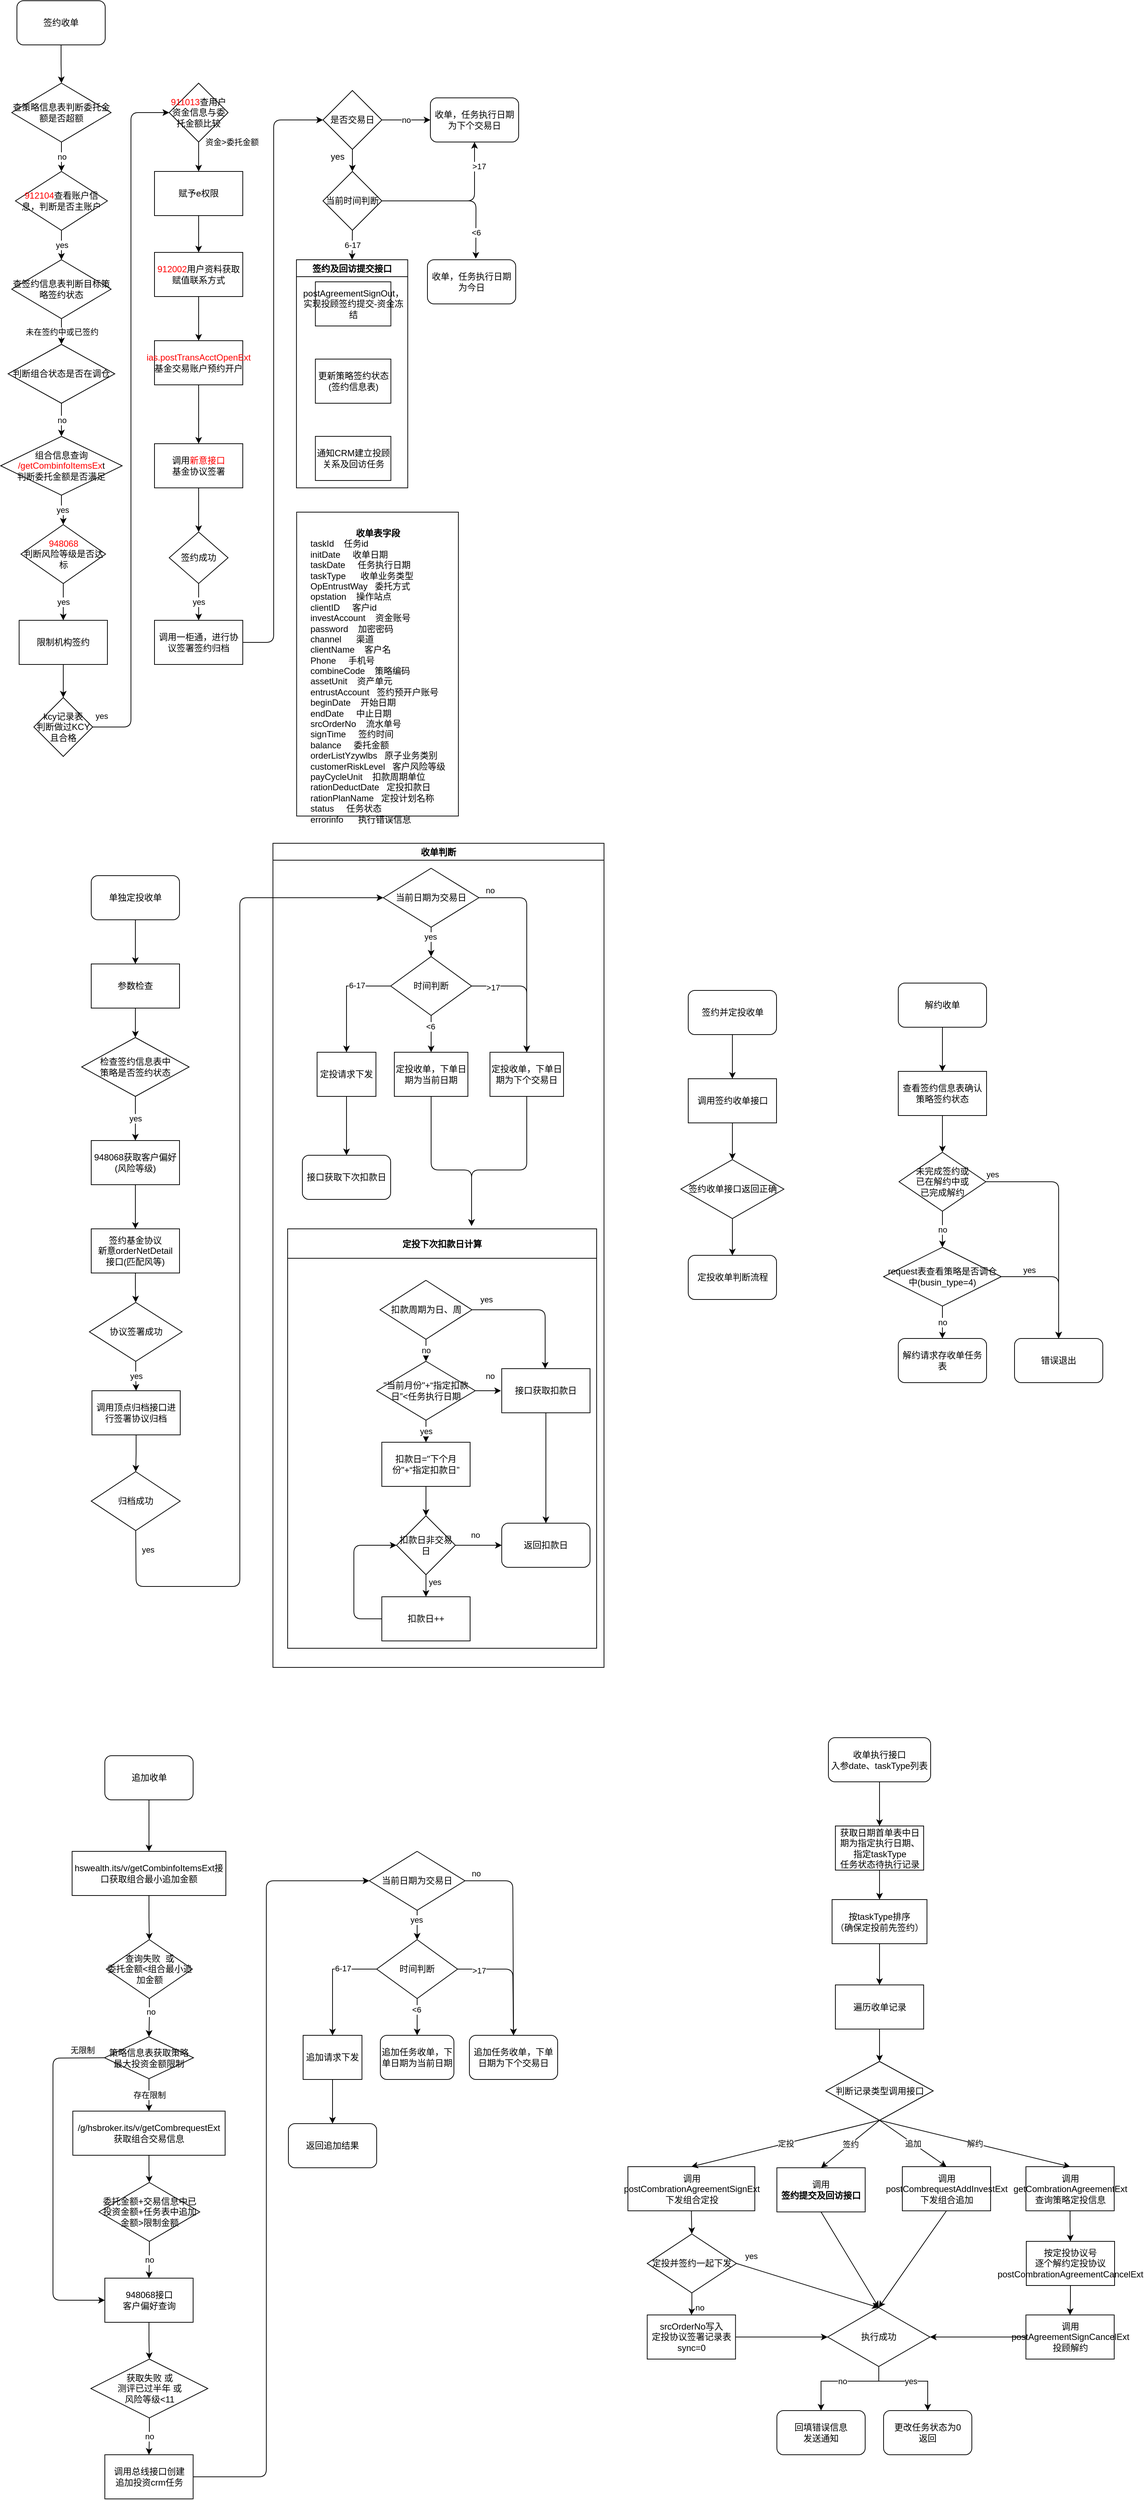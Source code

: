 <mxfile version="14.9.7" type="github">
  <diagram id="iZSxUYs6nvVQSuJic5YJ" name="Page-1">
    <mxGraphModel dx="1303" dy="780" grid="1" gridSize="10" guides="1" tooltips="1" connect="1" arrows="1" fold="1" page="1" pageScale="1" pageWidth="827" pageHeight="1169" math="0" shadow="0">
      <root>
        <mxCell id="0" />
        <mxCell id="1" parent="0" />
        <mxCell id="_ocs1yagGlU4pexa7gBl-3" value="" style="edgeStyle=orthogonalEdgeStyle;rounded=0;orthogonalLoop=1;jettySize=auto;html=1;" edge="1" parent="1" source="_ocs1yagGlU4pexa7gBl-4" target="_ocs1yagGlU4pexa7gBl-6">
          <mxGeometry relative="1" as="geometry" />
        </mxCell>
        <mxCell id="_ocs1yagGlU4pexa7gBl-4" value="签约收单" style="rounded=1;whiteSpace=wrap;html=1;" vertex="1" parent="1">
          <mxGeometry x="22" y="45" width="120" height="60" as="geometry" />
        </mxCell>
        <mxCell id="_ocs1yagGlU4pexa7gBl-5" value="no" style="edgeStyle=orthogonalEdgeStyle;rounded=0;orthogonalLoop=1;jettySize=auto;html=1;" edge="1" parent="1" source="_ocs1yagGlU4pexa7gBl-6" target="_ocs1yagGlU4pexa7gBl-8">
          <mxGeometry relative="1" as="geometry" />
        </mxCell>
        <mxCell id="_ocs1yagGlU4pexa7gBl-6" value="查策略信息表判断委托金额是否超额" style="rhombus;whiteSpace=wrap;html=1;" vertex="1" parent="1">
          <mxGeometry x="15" y="157" width="135" height="80" as="geometry" />
        </mxCell>
        <mxCell id="_ocs1yagGlU4pexa7gBl-7" value="yes" style="edgeStyle=orthogonalEdgeStyle;rounded=0;orthogonalLoop=1;jettySize=auto;html=1;" edge="1" parent="1" source="_ocs1yagGlU4pexa7gBl-8" target="_ocs1yagGlU4pexa7gBl-10">
          <mxGeometry relative="1" as="geometry" />
        </mxCell>
        <mxCell id="_ocs1yagGlU4pexa7gBl-8" value="&lt;font color=&quot;#ff0000&quot;&gt;912104&lt;/font&gt;查看账户信息，判断是否主账户" style="rhombus;whiteSpace=wrap;html=1;" vertex="1" parent="1">
          <mxGeometry x="20" y="277" width="125" height="80" as="geometry" />
        </mxCell>
        <mxCell id="_ocs1yagGlU4pexa7gBl-9" value="未在签约中或已签约" style="edgeStyle=orthogonalEdgeStyle;rounded=0;orthogonalLoop=1;jettySize=auto;html=1;" edge="1" parent="1" source="_ocs1yagGlU4pexa7gBl-10" target="_ocs1yagGlU4pexa7gBl-12">
          <mxGeometry relative="1" as="geometry" />
        </mxCell>
        <mxCell id="_ocs1yagGlU4pexa7gBl-10" value="查签约信息表判断目标策略签约状态" style="rhombus;whiteSpace=wrap;html=1;" vertex="1" parent="1">
          <mxGeometry x="15" y="397" width="135" height="80" as="geometry" />
        </mxCell>
        <mxCell id="_ocs1yagGlU4pexa7gBl-11" value="no" style="edgeStyle=orthogonalEdgeStyle;rounded=0;orthogonalLoop=1;jettySize=auto;html=1;" edge="1" parent="1" source="_ocs1yagGlU4pexa7gBl-12" target="_ocs1yagGlU4pexa7gBl-14">
          <mxGeometry relative="1" as="geometry" />
        </mxCell>
        <mxCell id="_ocs1yagGlU4pexa7gBl-12" value="判断组合状态是否在调仓" style="rhombus;whiteSpace=wrap;html=1;" vertex="1" parent="1">
          <mxGeometry x="10" y="512" width="145" height="80" as="geometry" />
        </mxCell>
        <mxCell id="_ocs1yagGlU4pexa7gBl-13" value="yes" style="edgeStyle=orthogonalEdgeStyle;rounded=0;orthogonalLoop=1;jettySize=auto;html=1;" edge="1" parent="1" source="_ocs1yagGlU4pexa7gBl-14" target="_ocs1yagGlU4pexa7gBl-16">
          <mxGeometry relative="1" as="geometry" />
        </mxCell>
        <mxCell id="_ocs1yagGlU4pexa7gBl-14" value="&lt;div&gt;组合信息查询&lt;/div&gt;&lt;div&gt;&lt;font color=&quot;#ff0000&quot;&gt;/getCombinfoItemsEx&lt;/font&gt;t&lt;/div&gt;&lt;div&gt;判断委托金额是否满足&lt;/div&gt;" style="rhombus;whiteSpace=wrap;html=1;" vertex="1" parent="1">
          <mxGeometry y="637" width="165" height="80" as="geometry" />
        </mxCell>
        <mxCell id="_ocs1yagGlU4pexa7gBl-15" value="yes" style="edgeStyle=orthogonalEdgeStyle;rounded=0;orthogonalLoop=1;jettySize=auto;html=1;" edge="1" parent="1" source="_ocs1yagGlU4pexa7gBl-16" target="_ocs1yagGlU4pexa7gBl-18">
          <mxGeometry relative="1" as="geometry" />
        </mxCell>
        <mxCell id="_ocs1yagGlU4pexa7gBl-16" value="&lt;font color=&quot;#ff0000&quot;&gt;948068&lt;/font&gt;&lt;br&gt;判断风险等级是否达标" style="rhombus;whiteSpace=wrap;html=1;" vertex="1" parent="1">
          <mxGeometry x="27.5" y="757" width="115" height="80" as="geometry" />
        </mxCell>
        <mxCell id="_ocs1yagGlU4pexa7gBl-17" value="" style="edgeStyle=orthogonalEdgeStyle;rounded=0;orthogonalLoop=1;jettySize=auto;html=1;" edge="1" parent="1" source="_ocs1yagGlU4pexa7gBl-18" target="_ocs1yagGlU4pexa7gBl-19">
          <mxGeometry relative="1" as="geometry" />
        </mxCell>
        <mxCell id="_ocs1yagGlU4pexa7gBl-18" value="限制机构签约" style="rounded=0;whiteSpace=wrap;html=1;" vertex="1" parent="1">
          <mxGeometry x="25" y="887" width="120" height="60" as="geometry" />
        </mxCell>
        <mxCell id="_ocs1yagGlU4pexa7gBl-19" value="kcy记录表&lt;br&gt;判断做过KCY且合格" style="rhombus;whiteSpace=wrap;html=1;" vertex="1" parent="1">
          <mxGeometry x="45" y="992" width="80" height="80" as="geometry" />
        </mxCell>
        <mxCell id="_ocs1yagGlU4pexa7gBl-20" value="资金&amp;gt;委托金额" style="edgeStyle=orthogonalEdgeStyle;rounded=0;orthogonalLoop=1;jettySize=auto;html=1;" edge="1" parent="1" source="_ocs1yagGlU4pexa7gBl-21" target="_ocs1yagGlU4pexa7gBl-23">
          <mxGeometry x="-1" y="45" relative="1" as="geometry">
            <mxPoint as="offset" />
          </mxGeometry>
        </mxCell>
        <mxCell id="_ocs1yagGlU4pexa7gBl-21" value="&lt;font color=&quot;#ff0000&quot;&gt;911013&lt;/font&gt;查用户资金信息与委托金额比较" style="rhombus;whiteSpace=wrap;html=1;" vertex="1" parent="1">
          <mxGeometry x="229" y="157" width="80" height="80" as="geometry" />
        </mxCell>
        <mxCell id="_ocs1yagGlU4pexa7gBl-22" value="" style="edgeStyle=orthogonalEdgeStyle;rounded=0;orthogonalLoop=1;jettySize=auto;html=1;" edge="1" parent="1" source="_ocs1yagGlU4pexa7gBl-23" target="_ocs1yagGlU4pexa7gBl-25">
          <mxGeometry relative="1" as="geometry" />
        </mxCell>
        <mxCell id="_ocs1yagGlU4pexa7gBl-23" value="赋予e权限" style="rounded=0;whiteSpace=wrap;html=1;" vertex="1" parent="1">
          <mxGeometry x="209" y="277" width="120" height="60" as="geometry" />
        </mxCell>
        <mxCell id="_ocs1yagGlU4pexa7gBl-24" value="" style="edgeStyle=orthogonalEdgeStyle;rounded=0;orthogonalLoop=1;jettySize=auto;html=1;" edge="1" parent="1" source="_ocs1yagGlU4pexa7gBl-25" target="_ocs1yagGlU4pexa7gBl-27">
          <mxGeometry relative="1" as="geometry" />
        </mxCell>
        <mxCell id="_ocs1yagGlU4pexa7gBl-25" value="&lt;font color=&quot;#ff0000&quot;&gt;912002&lt;/font&gt;用户资料获取&lt;br&gt;赋值联系方式" style="rounded=0;whiteSpace=wrap;html=1;" vertex="1" parent="1">
          <mxGeometry x="209" y="387" width="120" height="60" as="geometry" />
        </mxCell>
        <mxCell id="_ocs1yagGlU4pexa7gBl-26" value="" style="edgeStyle=orthogonalEdgeStyle;rounded=0;orthogonalLoop=1;jettySize=auto;html=1;" edge="1" parent="1" source="_ocs1yagGlU4pexa7gBl-27" target="_ocs1yagGlU4pexa7gBl-29">
          <mxGeometry relative="1" as="geometry" />
        </mxCell>
        <mxCell id="_ocs1yagGlU4pexa7gBl-27" value="&lt;div&gt;&lt;font color=&quot;#ff0000&quot;&gt;ias.postTransAcctOpenExt&lt;/font&gt;&lt;/div&gt;&lt;div&gt;基金交易账户预约开户&lt;/div&gt;" style="rounded=0;whiteSpace=wrap;html=1;" vertex="1" parent="1">
          <mxGeometry x="209" y="507" width="120" height="60" as="geometry" />
        </mxCell>
        <mxCell id="_ocs1yagGlU4pexa7gBl-28" value="" style="edgeStyle=orthogonalEdgeStyle;rounded=0;orthogonalLoop=1;jettySize=auto;html=1;" edge="1" parent="1" source="_ocs1yagGlU4pexa7gBl-29" target="_ocs1yagGlU4pexa7gBl-31">
          <mxGeometry relative="1" as="geometry" />
        </mxCell>
        <mxCell id="_ocs1yagGlU4pexa7gBl-29" value="调用&lt;font color=&quot;#ff0000&quot;&gt;新意接口&lt;/font&gt;&lt;br&gt;基金协议签署" style="rounded=0;whiteSpace=wrap;html=1;" vertex="1" parent="1">
          <mxGeometry x="209" y="647" width="120" height="60" as="geometry" />
        </mxCell>
        <mxCell id="_ocs1yagGlU4pexa7gBl-30" value="yes" style="edgeStyle=orthogonalEdgeStyle;rounded=0;orthogonalLoop=1;jettySize=auto;html=1;" edge="1" parent="1" source="_ocs1yagGlU4pexa7gBl-31" target="_ocs1yagGlU4pexa7gBl-32">
          <mxGeometry relative="1" as="geometry" />
        </mxCell>
        <mxCell id="_ocs1yagGlU4pexa7gBl-31" value="签约成功" style="rhombus;whiteSpace=wrap;html=1;" vertex="1" parent="1">
          <mxGeometry x="229" y="767" width="80" height="70" as="geometry" />
        </mxCell>
        <mxCell id="_ocs1yagGlU4pexa7gBl-32" value="调用一柜通，进行协议签署签约归档" style="rounded=0;whiteSpace=wrap;html=1;" vertex="1" parent="1">
          <mxGeometry x="209" y="887" width="120" height="60" as="geometry" />
        </mxCell>
        <mxCell id="_ocs1yagGlU4pexa7gBl-36" value="" style="edgeStyle=orthogonalEdgeStyle;rounded=0;orthogonalLoop=1;jettySize=auto;html=1;" edge="1" parent="1" source="_ocs1yagGlU4pexa7gBl-37" target="_ocs1yagGlU4pexa7gBl-43">
          <mxGeometry relative="1" as="geometry" />
        </mxCell>
        <mxCell id="_ocs1yagGlU4pexa7gBl-37" value="是否交易日" style="rhombus;whiteSpace=wrap;html=1;" vertex="1" parent="1">
          <mxGeometry x="438" y="167" width="80" height="80" as="geometry" />
        </mxCell>
        <mxCell id="_ocs1yagGlU4pexa7gBl-38" value="" style="group" vertex="1" connectable="0" parent="1">
          <mxGeometry x="395.5" y="397" width="171" height="310" as="geometry" />
        </mxCell>
        <mxCell id="_ocs1yagGlU4pexa7gBl-39" value="postAgreementSignOut，实现投顾签约提交-资金冻结" style="rounded=0;whiteSpace=wrap;html=1;" vertex="1" parent="_ocs1yagGlU4pexa7gBl-38">
          <mxGeometry x="32.2" y="30" width="102.6" height="60" as="geometry" />
        </mxCell>
        <mxCell id="_ocs1yagGlU4pexa7gBl-40" value="更新策略签约状态&lt;br&gt;(签约信息表)" style="rounded=0;whiteSpace=wrap;html=1;" vertex="1" parent="_ocs1yagGlU4pexa7gBl-38">
          <mxGeometry x="32.2" y="135" width="102.6" height="60" as="geometry" />
        </mxCell>
        <mxCell id="_ocs1yagGlU4pexa7gBl-41" value="通知CRM建立投顾关系及回访任务" style="rounded=0;whiteSpace=wrap;html=1;" vertex="1" parent="_ocs1yagGlU4pexa7gBl-38">
          <mxGeometry x="32.2" y="240" width="102.6" height="60" as="geometry" />
        </mxCell>
        <mxCell id="_ocs1yagGlU4pexa7gBl-42" value="签约及回访提交接口" style="swimlane;startSize=23;" vertex="1" parent="_ocs1yagGlU4pexa7gBl-38">
          <mxGeometry x="6.456" width="151.269" height="310" as="geometry" />
        </mxCell>
        <mxCell id="_ocs1yagGlU4pexa7gBl-43" value="当前时间判断" style="rhombus;whiteSpace=wrap;html=1;" vertex="1" parent="1">
          <mxGeometry x="438" y="277" width="80" height="80" as="geometry" />
        </mxCell>
        <mxCell id="_ocs1yagGlU4pexa7gBl-55" value="yes" style="text;html=1;strokeColor=none;fillColor=none;align=center;verticalAlign=middle;whiteSpace=wrap;rounded=0;" vertex="1" parent="1">
          <mxGeometry x="438" y="247" width="40" height="20" as="geometry" />
        </mxCell>
        <mxCell id="_ocs1yagGlU4pexa7gBl-58" value="" style="endArrow=classic;html=1;exitX=1;exitY=0.5;exitDx=0;exitDy=0;entryX=0;entryY=0.5;entryDx=0;entryDy=0;" edge="1" parent="1" target="_ocs1yagGlU4pexa7gBl-37">
          <mxGeometry width="50" height="50" relative="1" as="geometry">
            <mxPoint x="329" y="917" as="sourcePoint" />
            <mxPoint x="448.0" y="207" as="targetPoint" />
            <Array as="points">
              <mxPoint x="371" y="917" />
              <mxPoint x="371" y="207" />
            </Array>
          </mxGeometry>
        </mxCell>
        <mxCell id="_ocs1yagGlU4pexa7gBl-59" value="" style="endArrow=classic;html=1;exitX=1;exitY=0.5;exitDx=0;exitDy=0;entryX=0;entryY=0.5;entryDx=0;entryDy=0;" edge="1" parent="1" source="_ocs1yagGlU4pexa7gBl-19" target="_ocs1yagGlU4pexa7gBl-21">
          <mxGeometry width="50" height="50" relative="1" as="geometry">
            <mxPoint x="180" y="1037" as="sourcePoint" />
            <mxPoint x="230" y="987" as="targetPoint" />
            <Array as="points">
              <mxPoint x="177" y="1032" />
              <mxPoint x="177" y="197" />
            </Array>
          </mxGeometry>
        </mxCell>
        <mxCell id="_ocs1yagGlU4pexa7gBl-60" value="yes" style="edgeLabel;html=1;align=center;verticalAlign=middle;resizable=0;points=[];" vertex="1" connectable="0" parent="_ocs1yagGlU4pexa7gBl-59">
          <mxGeometry x="-0.904" relative="1" as="geometry">
            <mxPoint x="-33" y="-15" as="offset" />
          </mxGeometry>
        </mxCell>
        <mxCell id="_ocs1yagGlU4pexa7gBl-61" value="" style="edgeStyle=orthogonalEdgeStyle;rounded=0;orthogonalLoop=1;jettySize=auto;html=1;" edge="1" parent="1" source="_ocs1yagGlU4pexa7gBl-62" target="_ocs1yagGlU4pexa7gBl-64">
          <mxGeometry relative="1" as="geometry" />
        </mxCell>
        <mxCell id="_ocs1yagGlU4pexa7gBl-62" value="单独定投收单" style="rounded=1;whiteSpace=wrap;html=1;" vertex="1" parent="1">
          <mxGeometry x="123" y="1234" width="120" height="60" as="geometry" />
        </mxCell>
        <mxCell id="_ocs1yagGlU4pexa7gBl-63" value="" style="edgeStyle=orthogonalEdgeStyle;rounded=0;orthogonalLoop=1;jettySize=auto;html=1;" edge="1" parent="1" source="_ocs1yagGlU4pexa7gBl-64" target="_ocs1yagGlU4pexa7gBl-83">
          <mxGeometry relative="1" as="geometry" />
        </mxCell>
        <mxCell id="_ocs1yagGlU4pexa7gBl-64" value="参数检查" style="rounded=0;whiteSpace=wrap;html=1;" vertex="1" parent="1">
          <mxGeometry x="123" y="1354" width="120" height="60" as="geometry" />
        </mxCell>
        <mxCell id="_ocs1yagGlU4pexa7gBl-65" value="" style="edgeStyle=orthogonalEdgeStyle;rounded=0;orthogonalLoop=1;jettySize=auto;html=1;" edge="1" parent="1" source="_ocs1yagGlU4pexa7gBl-66" target="_ocs1yagGlU4pexa7gBl-68">
          <mxGeometry relative="1" as="geometry" />
        </mxCell>
        <mxCell id="_ocs1yagGlU4pexa7gBl-66" value="948068获取客户偏好&lt;br&gt;(风险等级)" style="rounded=0;whiteSpace=wrap;html=1;" vertex="1" parent="1">
          <mxGeometry x="123" y="1594" width="120" height="60" as="geometry" />
        </mxCell>
        <mxCell id="_ocs1yagGlU4pexa7gBl-67" value="" style="edgeStyle=orthogonalEdgeStyle;rounded=0;orthogonalLoop=1;jettySize=auto;html=1;" edge="1" parent="1" source="_ocs1yagGlU4pexa7gBl-68" target="_ocs1yagGlU4pexa7gBl-70">
          <mxGeometry relative="1" as="geometry" />
        </mxCell>
        <mxCell id="_ocs1yagGlU4pexa7gBl-68" value="签约基金协议&lt;br&gt;新意orderNetDetail&lt;br&gt;接口(匹配风等)" style="rounded=0;whiteSpace=wrap;html=1;" vertex="1" parent="1">
          <mxGeometry x="123" y="1714" width="120" height="60" as="geometry" />
        </mxCell>
        <mxCell id="_ocs1yagGlU4pexa7gBl-69" value="yes" style="edgeStyle=orthogonalEdgeStyle;rounded=0;orthogonalLoop=1;jettySize=auto;html=1;" edge="1" parent="1" source="_ocs1yagGlU4pexa7gBl-70" target="_ocs1yagGlU4pexa7gBl-72">
          <mxGeometry relative="1" as="geometry" />
        </mxCell>
        <mxCell id="_ocs1yagGlU4pexa7gBl-70" value="协议签署成功" style="rhombus;whiteSpace=wrap;html=1;" vertex="1" parent="1">
          <mxGeometry x="120.5" y="1814" width="126" height="80" as="geometry" />
        </mxCell>
        <mxCell id="_ocs1yagGlU4pexa7gBl-71" value="" style="edgeStyle=orthogonalEdgeStyle;rounded=0;orthogonalLoop=1;jettySize=auto;html=1;" edge="1" parent="1" source="_ocs1yagGlU4pexa7gBl-72" target="_ocs1yagGlU4pexa7gBl-73">
          <mxGeometry relative="1" as="geometry" />
        </mxCell>
        <mxCell id="_ocs1yagGlU4pexa7gBl-72" value="调用顶点归档接口进行签署协议归档" style="rounded=0;whiteSpace=wrap;html=1;" vertex="1" parent="1">
          <mxGeometry x="124" y="1934" width="120" height="60" as="geometry" />
        </mxCell>
        <mxCell id="_ocs1yagGlU4pexa7gBl-73" value="归档成功" style="rhombus;whiteSpace=wrap;html=1;" vertex="1" parent="1">
          <mxGeometry x="123" y="2044" width="121" height="80" as="geometry" />
        </mxCell>
        <mxCell id="_ocs1yagGlU4pexa7gBl-74" value="" style="edgeStyle=orthogonalEdgeStyle;rounded=0;orthogonalLoop=1;jettySize=auto;html=1;" edge="1" parent="1" source="_ocs1yagGlU4pexa7gBl-76" target="_ocs1yagGlU4pexa7gBl-81">
          <mxGeometry relative="1" as="geometry" />
        </mxCell>
        <mxCell id="_ocs1yagGlU4pexa7gBl-75" value="yes" style="edgeLabel;html=1;align=center;verticalAlign=middle;resizable=0;points=[];" vertex="1" connectable="0" parent="_ocs1yagGlU4pexa7gBl-74">
          <mxGeometry x="-0.372" y="-1" relative="1" as="geometry">
            <mxPoint as="offset" />
          </mxGeometry>
        </mxCell>
        <mxCell id="_ocs1yagGlU4pexa7gBl-76" value="当前日期为交易日" style="rhombus;whiteSpace=wrap;html=1;" vertex="1" parent="1">
          <mxGeometry x="520" y="1224" width="130" height="80" as="geometry" />
        </mxCell>
        <mxCell id="_ocs1yagGlU4pexa7gBl-77" value="" style="edgeStyle=orthogonalEdgeStyle;rounded=0;orthogonalLoop=1;jettySize=auto;html=1;" edge="1" parent="1" source="_ocs1yagGlU4pexa7gBl-81" target="_ocs1yagGlU4pexa7gBl-86">
          <mxGeometry relative="1" as="geometry" />
        </mxCell>
        <mxCell id="_ocs1yagGlU4pexa7gBl-78" value="6-17" style="edgeLabel;html=1;align=center;verticalAlign=middle;resizable=0;points=[];" vertex="1" connectable="0" parent="_ocs1yagGlU4pexa7gBl-77">
          <mxGeometry x="-0.378" y="-1" relative="1" as="geometry">
            <mxPoint as="offset" />
          </mxGeometry>
        </mxCell>
        <mxCell id="_ocs1yagGlU4pexa7gBl-79" value="" style="edgeStyle=orthogonalEdgeStyle;rounded=0;orthogonalLoop=1;jettySize=auto;html=1;" edge="1" parent="1" source="_ocs1yagGlU4pexa7gBl-81" target="_ocs1yagGlU4pexa7gBl-84">
          <mxGeometry relative="1" as="geometry" />
        </mxCell>
        <mxCell id="_ocs1yagGlU4pexa7gBl-80" value="&amp;lt;6" style="edgeLabel;html=1;align=center;verticalAlign=middle;resizable=0;points=[];" vertex="1" connectable="0" parent="_ocs1yagGlU4pexa7gBl-79">
          <mxGeometry x="-0.414" y="-1" relative="1" as="geometry">
            <mxPoint as="offset" />
          </mxGeometry>
        </mxCell>
        <mxCell id="_ocs1yagGlU4pexa7gBl-81" value="时间判断" style="rhombus;whiteSpace=wrap;html=1;align=center;verticalAlign=middle;" vertex="1" parent="1">
          <mxGeometry x="530" y="1344" width="110" height="80" as="geometry" />
        </mxCell>
        <mxCell id="_ocs1yagGlU4pexa7gBl-82" value="yes" style="edgeStyle=orthogonalEdgeStyle;rounded=0;orthogonalLoop=1;jettySize=auto;html=1;" edge="1" parent="1" source="_ocs1yagGlU4pexa7gBl-83" target="_ocs1yagGlU4pexa7gBl-66">
          <mxGeometry relative="1" as="geometry" />
        </mxCell>
        <mxCell id="_ocs1yagGlU4pexa7gBl-83" value="&lt;span&gt;检查签约信息表中&lt;br&gt;策略是否签约状态&lt;br&gt;&lt;/span&gt;" style="rhombus;whiteSpace=wrap;html=1;align=center;verticalAlign=middle;" vertex="1" parent="1">
          <mxGeometry x="110" y="1454" width="146" height="80" as="geometry" />
        </mxCell>
        <mxCell id="_ocs1yagGlU4pexa7gBl-84" value="定投收单，下单日期为当前日期" style="rounded=0;whiteSpace=wrap;html=1;align=center;verticalAlign=middle;" vertex="1" parent="1">
          <mxGeometry x="535" y="1474" width="100" height="60" as="geometry" />
        </mxCell>
        <mxCell id="_ocs1yagGlU4pexa7gBl-85" value="" style="edgeStyle=orthogonalEdgeStyle;rounded=0;orthogonalLoop=1;jettySize=auto;html=1;" edge="1" parent="1" source="_ocs1yagGlU4pexa7gBl-86" target="_ocs1yagGlU4pexa7gBl-108">
          <mxGeometry relative="1" as="geometry" />
        </mxCell>
        <mxCell id="_ocs1yagGlU4pexa7gBl-86" value="定投请求下发" style="rounded=0;whiteSpace=wrap;html=1;align=center;verticalAlign=middle;" vertex="1" parent="1">
          <mxGeometry x="430" y="1474" width="80" height="60" as="geometry" />
        </mxCell>
        <mxCell id="_ocs1yagGlU4pexa7gBl-87" value="定投下次扣款日计算" style="swimlane;align=center;verticalAlign=middle;startSize=40;" vertex="1" parent="1">
          <mxGeometry x="390" y="1714" width="420" height="570" as="geometry" />
        </mxCell>
        <mxCell id="_ocs1yagGlU4pexa7gBl-88" value="no" style="edgeStyle=orthogonalEdgeStyle;rounded=0;orthogonalLoop=1;jettySize=auto;html=1;entryX=0.5;entryY=0;entryDx=0;entryDy=0;" edge="1" parent="_ocs1yagGlU4pexa7gBl-87" source="_ocs1yagGlU4pexa7gBl-89" target="_ocs1yagGlU4pexa7gBl-92">
          <mxGeometry relative="1" as="geometry">
            <mxPoint x="188" y="188" as="targetPoint" />
          </mxGeometry>
        </mxCell>
        <mxCell id="_ocs1yagGlU4pexa7gBl-89" value="&lt;span&gt;扣款周期为日、周&lt;/span&gt;" style="rhombus;whiteSpace=wrap;html=1;align=center;verticalAlign=middle;" vertex="1" parent="_ocs1yagGlU4pexa7gBl-87">
          <mxGeometry x="125.5" y="70" width="125" height="80" as="geometry" />
        </mxCell>
        <mxCell id="_ocs1yagGlU4pexa7gBl-90" value="yes" style="edgeStyle=orthogonalEdgeStyle;rounded=0;orthogonalLoop=1;jettySize=auto;html=1;entryX=0.5;entryY=0;entryDx=0;entryDy=0;" edge="1" parent="_ocs1yagGlU4pexa7gBl-87" source="_ocs1yagGlU4pexa7gBl-92" target="_ocs1yagGlU4pexa7gBl-94">
          <mxGeometry relative="1" as="geometry" />
        </mxCell>
        <mxCell id="_ocs1yagGlU4pexa7gBl-91" value="no" style="edgeStyle=orthogonalEdgeStyle;rounded=0;orthogonalLoop=1;jettySize=auto;html=1;" edge="1" parent="_ocs1yagGlU4pexa7gBl-87" source="_ocs1yagGlU4pexa7gBl-92">
          <mxGeometry x="0.112" y="20" relative="1" as="geometry">
            <mxPoint x="290" y="220" as="targetPoint" />
            <mxPoint as="offset" />
          </mxGeometry>
        </mxCell>
        <mxCell id="_ocs1yagGlU4pexa7gBl-92" value="&lt;span&gt;&quot;当前月份&quot;+“指定扣款日”&amp;lt;任务执行日期&lt;/span&gt;" style="rhombus;whiteSpace=wrap;html=1;align=center;verticalAlign=middle;" vertex="1" parent="_ocs1yagGlU4pexa7gBl-87">
          <mxGeometry x="121" y="180" width="134" height="80" as="geometry" />
        </mxCell>
        <mxCell id="_ocs1yagGlU4pexa7gBl-93" value="" style="edgeStyle=orthogonalEdgeStyle;rounded=0;orthogonalLoop=1;jettySize=auto;html=1;" edge="1" parent="_ocs1yagGlU4pexa7gBl-87" source="_ocs1yagGlU4pexa7gBl-94" target="_ocs1yagGlU4pexa7gBl-96">
          <mxGeometry relative="1" as="geometry" />
        </mxCell>
        <mxCell id="_ocs1yagGlU4pexa7gBl-94" value="扣款日=&quot;下个月份&quot;+“指定扣款日”" style="rounded=0;whiteSpace=wrap;html=1;align=center;verticalAlign=middle;" vertex="1" parent="_ocs1yagGlU4pexa7gBl-87">
          <mxGeometry x="128" y="290" width="120" height="60" as="geometry" />
        </mxCell>
        <mxCell id="_ocs1yagGlU4pexa7gBl-95" value="yes" style="edgeStyle=orthogonalEdgeStyle;rounded=0;orthogonalLoop=1;jettySize=auto;html=1;" edge="1" parent="_ocs1yagGlU4pexa7gBl-87" source="_ocs1yagGlU4pexa7gBl-96" target="_ocs1yagGlU4pexa7gBl-97">
          <mxGeometry x="0.202" y="12" relative="1" as="geometry">
            <mxPoint as="offset" />
          </mxGeometry>
        </mxCell>
        <mxCell id="_ocs1yagGlU4pexa7gBl-96" value="&lt;span&gt;扣款日非交易日&lt;/span&gt;" style="rhombus;whiteSpace=wrap;html=1;align=center;verticalAlign=middle;" vertex="1" parent="_ocs1yagGlU4pexa7gBl-87">
          <mxGeometry x="148" y="390" width="80" height="80" as="geometry" />
        </mxCell>
        <mxCell id="_ocs1yagGlU4pexa7gBl-97" value="扣款日++" style="rounded=0;whiteSpace=wrap;html=1;align=center;verticalAlign=middle;" vertex="1" parent="_ocs1yagGlU4pexa7gBl-87">
          <mxGeometry x="128" y="500" width="120" height="60" as="geometry" />
        </mxCell>
        <mxCell id="_ocs1yagGlU4pexa7gBl-98" value="" style="endArrow=classic;html=1;exitX=0;exitY=0.5;exitDx=0;exitDy=0;entryX=0;entryY=0.5;entryDx=0;entryDy=0;" edge="1" parent="_ocs1yagGlU4pexa7gBl-87" source="_ocs1yagGlU4pexa7gBl-97" target="_ocs1yagGlU4pexa7gBl-96">
          <mxGeometry width="50" height="50" relative="1" as="geometry">
            <mxPoint x="50" y="576" as="sourcePoint" />
            <mxPoint x="100" y="526" as="targetPoint" />
            <Array as="points">
              <mxPoint x="90" y="530" />
              <mxPoint x="90" y="430" />
            </Array>
          </mxGeometry>
        </mxCell>
        <mxCell id="_ocs1yagGlU4pexa7gBl-99" value="yes" style="endArrow=classic;html=1;exitX=1;exitY=0.5;exitDx=0;exitDy=0;entryX=0.5;entryY=0;entryDx=0;entryDy=0;" edge="1" parent="_ocs1yagGlU4pexa7gBl-87" source="_ocs1yagGlU4pexa7gBl-89">
          <mxGeometry x="-0.783" y="14" width="50" height="50" relative="1" as="geometry">
            <mxPoint x="340" y="140" as="sourcePoint" />
            <mxPoint x="350" y="190" as="targetPoint" />
            <Array as="points">
              <mxPoint x="350" y="110" />
            </Array>
            <mxPoint as="offset" />
          </mxGeometry>
        </mxCell>
        <mxCell id="_ocs1yagGlU4pexa7gBl-100" value="返回扣款日" style="rounded=1;whiteSpace=wrap;html=1;align=center;verticalAlign=middle;" vertex="1" parent="_ocs1yagGlU4pexa7gBl-87">
          <mxGeometry x="291" y="400" width="120" height="60" as="geometry" />
        </mxCell>
        <mxCell id="_ocs1yagGlU4pexa7gBl-101" value="&lt;span&gt;接口获取扣款日&lt;/span&gt;" style="rounded=0;whiteSpace=wrap;html=1;align=center;verticalAlign=middle;" vertex="1" parent="_ocs1yagGlU4pexa7gBl-87">
          <mxGeometry x="291" y="190" width="120" height="60" as="geometry" />
        </mxCell>
        <mxCell id="_ocs1yagGlU4pexa7gBl-102" value="" style="endArrow=classic;html=1;exitX=0.5;exitY=1;exitDx=0;exitDy=0;entryX=0.5;entryY=0;entryDx=0;entryDy=0;" edge="1" parent="_ocs1yagGlU4pexa7gBl-87" source="_ocs1yagGlU4pexa7gBl-101" target="_ocs1yagGlU4pexa7gBl-100">
          <mxGeometry width="50" height="50" relative="1" as="geometry">
            <mxPoint x="375" y="376" as="sourcePoint" />
            <mxPoint x="425" y="326" as="targetPoint" />
          </mxGeometry>
        </mxCell>
        <mxCell id="_ocs1yagGlU4pexa7gBl-103" value="no" style="endArrow=classic;html=1;exitX=1;exitY=0.5;exitDx=0;exitDy=0;entryX=0;entryY=0.5;entryDx=0;entryDy=0;" edge="1" parent="_ocs1yagGlU4pexa7gBl-87" source="_ocs1yagGlU4pexa7gBl-96" target="_ocs1yagGlU4pexa7gBl-100">
          <mxGeometry x="-0.143" y="14" width="50" height="50" relative="1" as="geometry">
            <mxPoint x="305" y="536" as="sourcePoint" />
            <mxPoint x="355" y="486" as="targetPoint" />
            <mxPoint as="offset" />
          </mxGeometry>
        </mxCell>
        <mxCell id="_ocs1yagGlU4pexa7gBl-104" value="定投收单，下单日期为下个交易日" style="rounded=0;whiteSpace=wrap;html=1;align=center;verticalAlign=middle;" vertex="1" parent="1">
          <mxGeometry x="665" y="1474" width="100" height="60" as="geometry" />
        </mxCell>
        <mxCell id="_ocs1yagGlU4pexa7gBl-105" value="no" style="endArrow=classic;html=1;exitX=1;exitY=0.5;exitDx=0;exitDy=0;entryX=0.5;entryY=0;entryDx=0;entryDy=0;" edge="1" parent="1" source="_ocs1yagGlU4pexa7gBl-76" target="_ocs1yagGlU4pexa7gBl-104">
          <mxGeometry x="-0.891" y="10" width="50" height="50" relative="1" as="geometry">
            <mxPoint x="705" y="1334" as="sourcePoint" />
            <mxPoint x="755" y="1284" as="targetPoint" />
            <Array as="points">
              <mxPoint x="715" y="1264" />
            </Array>
            <mxPoint as="offset" />
          </mxGeometry>
        </mxCell>
        <mxCell id="_ocs1yagGlU4pexa7gBl-106" value="" style="endArrow=classic;html=1;exitX=1;exitY=0.5;exitDx=0;exitDy=0;entryX=0.5;entryY=0;entryDx=0;entryDy=0;" edge="1" parent="1" source="_ocs1yagGlU4pexa7gBl-81" target="_ocs1yagGlU4pexa7gBl-104">
          <mxGeometry width="50" height="50" relative="1" as="geometry">
            <mxPoint x="705" y="1424" as="sourcePoint" />
            <mxPoint x="755" y="1374" as="targetPoint" />
            <Array as="points">
              <mxPoint x="715" y="1384" />
            </Array>
          </mxGeometry>
        </mxCell>
        <mxCell id="_ocs1yagGlU4pexa7gBl-107" value="&amp;gt;17" style="edgeLabel;html=1;align=center;verticalAlign=middle;resizable=0;points=[];" vertex="1" connectable="0" parent="_ocs1yagGlU4pexa7gBl-106">
          <mxGeometry x="-0.654" y="-2" relative="1" as="geometry">
            <mxPoint as="offset" />
          </mxGeometry>
        </mxCell>
        <mxCell id="_ocs1yagGlU4pexa7gBl-108" value="接口获取下次扣款日" style="rounded=1;whiteSpace=wrap;html=1;align=center;verticalAlign=middle;" vertex="1" parent="1">
          <mxGeometry x="410" y="1614" width="120" height="60" as="geometry" />
        </mxCell>
        <mxCell id="_ocs1yagGlU4pexa7gBl-109" value="" style="endArrow=classic;html=1;exitX=0.5;exitY=1;exitDx=0;exitDy=0;" edge="1" parent="1" source="_ocs1yagGlU4pexa7gBl-84">
          <mxGeometry width="50" height="50" relative="1" as="geometry">
            <mxPoint x="645" y="1674" as="sourcePoint" />
            <mxPoint x="640" y="1710" as="targetPoint" />
            <Array as="points">
              <mxPoint x="585" y="1634" />
              <mxPoint x="640" y="1634" />
            </Array>
          </mxGeometry>
        </mxCell>
        <mxCell id="_ocs1yagGlU4pexa7gBl-110" value="" style="endArrow=classic;html=1;exitX=0.5;exitY=1;exitDx=0;exitDy=0;" edge="1" parent="1" source="_ocs1yagGlU4pexa7gBl-104">
          <mxGeometry width="50" height="50" relative="1" as="geometry">
            <mxPoint x="725" y="1634" as="sourcePoint" />
            <mxPoint x="640" y="1710" as="targetPoint" />
            <Array as="points">
              <mxPoint x="715" y="1634" />
              <mxPoint x="640" y="1634" />
            </Array>
          </mxGeometry>
        </mxCell>
        <mxCell id="_ocs1yagGlU4pexa7gBl-111" value="yes" style="endArrow=classic;html=1;exitX=0.5;exitY=1;exitDx=0;exitDy=0;entryX=0;entryY=0.5;entryDx=0;entryDy=0;" edge="1" parent="1" source="_ocs1yagGlU4pexa7gBl-73" target="_ocs1yagGlU4pexa7gBl-76">
          <mxGeometry x="-0.961" y="16" width="50" height="50" relative="1" as="geometry">
            <mxPoint x="244" y="2200" as="sourcePoint" />
            <mxPoint x="305" y="2024" as="targetPoint" />
            <Array as="points">
              <mxPoint x="184" y="2200" />
              <mxPoint x="325" y="2200" />
              <mxPoint x="325" y="1264" />
            </Array>
            <mxPoint as="offset" />
          </mxGeometry>
        </mxCell>
        <mxCell id="_ocs1yagGlU4pexa7gBl-112" value="" style="edgeStyle=orthogonalEdgeStyle;rounded=0;orthogonalLoop=1;jettySize=auto;html=1;" edge="1" parent="1" source="_ocs1yagGlU4pexa7gBl-113" target="_ocs1yagGlU4pexa7gBl-115">
          <mxGeometry relative="1" as="geometry" />
        </mxCell>
        <mxCell id="_ocs1yagGlU4pexa7gBl-113" value="签约并定投收单" style="rounded=1;whiteSpace=wrap;html=1;align=center;verticalAlign=middle;" vertex="1" parent="1">
          <mxGeometry x="934.5" y="1390" width="120" height="60" as="geometry" />
        </mxCell>
        <mxCell id="_ocs1yagGlU4pexa7gBl-114" value="" style="edgeStyle=orthogonalEdgeStyle;rounded=0;orthogonalLoop=1;jettySize=auto;html=1;" edge="1" parent="1" source="_ocs1yagGlU4pexa7gBl-115" target="_ocs1yagGlU4pexa7gBl-117">
          <mxGeometry relative="1" as="geometry" />
        </mxCell>
        <mxCell id="_ocs1yagGlU4pexa7gBl-115" value="&lt;span&gt;调用签约收单接口&lt;/span&gt;" style="rounded=0;whiteSpace=wrap;html=1;align=center;verticalAlign=middle;" vertex="1" parent="1">
          <mxGeometry x="934.5" y="1510" width="120" height="60" as="geometry" />
        </mxCell>
        <mxCell id="_ocs1yagGlU4pexa7gBl-116" value="" style="edgeStyle=orthogonalEdgeStyle;rounded=0;orthogonalLoop=1;jettySize=auto;html=1;" edge="1" parent="1" source="_ocs1yagGlU4pexa7gBl-117" target="_ocs1yagGlU4pexa7gBl-202">
          <mxGeometry relative="1" as="geometry" />
        </mxCell>
        <mxCell id="_ocs1yagGlU4pexa7gBl-117" value="签约收单接口返回正确" style="rhombus;whiteSpace=wrap;html=1;align=center;verticalAlign=middle;" vertex="1" parent="1">
          <mxGeometry x="924.5" y="1620" width="140" height="80" as="geometry" />
        </mxCell>
        <mxCell id="_ocs1yagGlU4pexa7gBl-118" value="" style="edgeStyle=orthogonalEdgeStyle;rounded=0;orthogonalLoop=1;jettySize=auto;html=1;exitX=0.5;exitY=1;exitDx=0;exitDy=0;" edge="1" parent="1" target="_ocs1yagGlU4pexa7gBl-121" source="_ocs1yagGlU4pexa7gBl-119">
          <mxGeometry relative="1" as="geometry">
            <mxPoint x="1195" y="2470" as="sourcePoint" />
          </mxGeometry>
        </mxCell>
        <mxCell id="_ocs1yagGlU4pexa7gBl-119" value="收单执行接口&lt;br&gt;入参date、taskType列表" style="rounded=1;whiteSpace=wrap;html=1;align=center;verticalAlign=middle;" vertex="1" parent="1">
          <mxGeometry x="1125" y="2405.5" width="139" height="60" as="geometry" />
        </mxCell>
        <mxCell id="_ocs1yagGlU4pexa7gBl-120" value="" style="edgeStyle=orthogonalEdgeStyle;rounded=0;orthogonalLoop=1;jettySize=auto;html=1;" edge="1" parent="1" source="_ocs1yagGlU4pexa7gBl-121" target="_ocs1yagGlU4pexa7gBl-125">
          <mxGeometry relative="1" as="geometry" />
        </mxCell>
        <mxCell id="_ocs1yagGlU4pexa7gBl-121" value="获取日期首单表中日期为指定执行日期、指定taskType&lt;br&gt;任务状态待执行记录" style="rounded=0;whiteSpace=wrap;html=1;align=center;verticalAlign=middle;" vertex="1" parent="1">
          <mxGeometry x="1134.5" y="2525.5" width="120" height="60" as="geometry" />
        </mxCell>
        <mxCell id="_ocs1yagGlU4pexa7gBl-122" value="" style="edgeStyle=orthogonalEdgeStyle;rounded=0;orthogonalLoop=1;jettySize=auto;html=1;entryX=0.5;entryY=0;entryDx=0;entryDy=0;" edge="1" parent="1" source="_ocs1yagGlU4pexa7gBl-123" target="_ocs1yagGlU4pexa7gBl-182">
          <mxGeometry relative="1" as="geometry">
            <mxPoint x="1193.5" y="2851.5" as="targetPoint" />
          </mxGeometry>
        </mxCell>
        <mxCell id="_ocs1yagGlU4pexa7gBl-123" value="遍历收单记录" style="rounded=0;whiteSpace=wrap;html=1;align=center;verticalAlign=middle;" vertex="1" parent="1">
          <mxGeometry x="1134.5" y="2741.5" width="120" height="60" as="geometry" />
        </mxCell>
        <mxCell id="_ocs1yagGlU4pexa7gBl-124" value="" style="edgeStyle=orthogonalEdgeStyle;rounded=0;orthogonalLoop=1;jettySize=auto;html=1;" edge="1" parent="1" source="_ocs1yagGlU4pexa7gBl-125" target="_ocs1yagGlU4pexa7gBl-123">
          <mxGeometry relative="1" as="geometry" />
        </mxCell>
        <mxCell id="_ocs1yagGlU4pexa7gBl-125" value="按taskType排序&lt;br&gt;（确保定投前先签约）" style="rounded=0;whiteSpace=wrap;html=1;align=center;verticalAlign=middle;" vertex="1" parent="1">
          <mxGeometry x="1130" y="2625.5" width="129" height="60" as="geometry" />
        </mxCell>
        <mxCell id="_ocs1yagGlU4pexa7gBl-126" value="no" style="edgeStyle=orthogonalEdgeStyle;rounded=0;orthogonalLoop=1;jettySize=auto;html=1;entryX=0.5;entryY=0;entryDx=0;entryDy=0;" edge="1" parent="1" source="_ocs1yagGlU4pexa7gBl-128" target="_ocs1yagGlU4pexa7gBl-130">
          <mxGeometry relative="1" as="geometry">
            <Array as="points">
              <mxPoint x="1194" y="3280" />
              <mxPoint x="1115" y="3280" />
            </Array>
          </mxGeometry>
        </mxCell>
        <mxCell id="_ocs1yagGlU4pexa7gBl-127" value="yes" style="edgeStyle=orthogonalEdgeStyle;rounded=0;orthogonalLoop=1;jettySize=auto;html=1;" edge="1" parent="1" source="_ocs1yagGlU4pexa7gBl-128" target="_ocs1yagGlU4pexa7gBl-129">
          <mxGeometry relative="1" as="geometry">
            <Array as="points">
              <mxPoint x="1194" y="3280" />
              <mxPoint x="1260" y="3280" />
            </Array>
          </mxGeometry>
        </mxCell>
        <mxCell id="_ocs1yagGlU4pexa7gBl-128" value="执行成功" style="rhombus;whiteSpace=wrap;html=1;align=center;verticalAlign=middle;" vertex="1" parent="1">
          <mxGeometry x="1124" y="3180" width="139" height="80" as="geometry" />
        </mxCell>
        <mxCell id="_ocs1yagGlU4pexa7gBl-129" value="更改任务状态为0&lt;br&gt;返回" style="rounded=1;whiteSpace=wrap;html=1;align=center;verticalAlign=middle;" vertex="1" parent="1">
          <mxGeometry x="1200" y="3320" width="120" height="60" as="geometry" />
        </mxCell>
        <mxCell id="_ocs1yagGlU4pexa7gBl-130" value="&lt;span&gt;回填错误信息&lt;br&gt;发送通知&lt;br&gt;&lt;/span&gt;" style="rounded=1;whiteSpace=wrap;html=1;align=center;verticalAlign=middle;" vertex="1" parent="1">
          <mxGeometry x="1055" y="3320" width="120" height="60" as="geometry" />
        </mxCell>
        <mxCell id="_ocs1yagGlU4pexa7gBl-131" value="" style="group" vertex="1" connectable="0" parent="1">
          <mxGeometry x="416.5" y="740" width="299" height="510" as="geometry" />
        </mxCell>
        <mxCell id="_ocs1yagGlU4pexa7gBl-132" value="" style="rounded=0;whiteSpace=wrap;html=1;align=center;verticalAlign=middle;" vertex="1" parent="_ocs1yagGlU4pexa7gBl-131">
          <mxGeometry x="-14.29" width="219.853" height="413" as="geometry" />
        </mxCell>
        <mxCell id="_ocs1yagGlU4pexa7gBl-133" value="&lt;div style=&quot;text-align: center&quot;&gt;&lt;b&gt;收单表字段&lt;/b&gt;&lt;/div&gt;&lt;div&gt;taskId&lt;span style=&quot;white-space: pre&quot;&gt;	&lt;/span&gt;&lt;span style=&quot;white-space: pre&quot;&gt;	&lt;/span&gt;&lt;span style=&quot;white-space: pre&quot;&gt;	&lt;/span&gt;&amp;nbsp;任务id&lt;/div&gt;&lt;div&gt;initDate&lt;span&gt;&amp;nbsp;&lt;span style=&quot;white-space: pre&quot;&gt;	&lt;/span&gt;&lt;span style=&quot;white-space: pre&quot;&gt;	&lt;/span&gt;&lt;span style=&quot;white-space: pre&quot;&gt;	&lt;/span&gt;&amp;nbsp;收单&lt;/span&gt;日期&lt;/div&gt;&lt;div&gt;taskDate&lt;span&gt; &lt;span style=&quot;white-space: pre&quot;&gt;	&lt;/span&gt;&lt;span style=&quot;white-space: pre&quot;&gt;	&lt;/span&gt;&lt;span style=&quot;white-space: pre&quot;&gt;	&lt;/span&gt;&amp;nbsp;任务执行&lt;/span&gt;日期&lt;/div&gt;&lt;div&gt;taskType&amp;nbsp; &amp;nbsp;&lt;span style=&quot;white-space: pre&quot;&gt;	&lt;/span&gt;&lt;span style=&quot;white-space: pre&quot;&gt;	&lt;/span&gt;&amp;nbsp;收单业务类型&lt;/div&gt;&lt;div&gt;OpEntrustWay&lt;span&gt; &lt;span style=&quot;white-space: pre&quot;&gt;	&lt;/span&gt;&amp;nbsp;&lt;/span&gt;委托方式&lt;/div&gt;&lt;div&gt;opstation&lt;span&gt; &lt;span style=&quot;white-space: pre&quot;&gt;	&lt;/span&gt;&lt;span style=&quot;white-space: pre&quot;&gt;	&lt;/span&gt;&amp;nbsp;&lt;/span&gt;操作站点&lt;/div&gt;&lt;div&gt;clientID&lt;span&gt; &lt;span style=&quot;white-space: pre&quot;&gt;	&lt;/span&gt;&lt;span style=&quot;white-space: pre&quot;&gt;	&lt;/span&gt;&lt;span style=&quot;white-space: pre&quot;&gt;	&lt;/span&gt;   &lt;/span&gt;客户id&lt;/div&gt;&lt;div&gt;investAccount&lt;span&gt; &lt;span style=&quot;white-space: pre&quot;&gt;	&lt;/span&gt;&lt;span style=&quot;white-space: pre&quot;&gt;	&lt;/span&gt;  &lt;/span&gt;资金账号&lt;/div&gt;&lt;div&gt;password&lt;span style=&quot;white-space: pre&quot;&gt;	&lt;/span&gt;&lt;span style=&quot;white-space: pre&quot;&gt;	&lt;span style=&quot;white-space: pre&quot;&gt;	&lt;/span&gt; &lt;/span&gt;加密密码&lt;/div&gt;&lt;div&gt;&lt;span&gt;channel&lt;/span&gt;&lt;span&gt;&amp;nbsp;&amp;nbsp;&lt;span style=&quot;white-space: pre&quot;&gt;	&lt;/span&gt;&lt;span style=&quot;white-space: pre&quot;&gt;	&lt;/span&gt;&lt;span style=&quot;white-space: pre&quot;&gt;	&lt;/span&gt;&amp;nbsp;&lt;/span&gt;&lt;span&gt;渠道&lt;/span&gt;&lt;br&gt;&lt;/div&gt;&lt;div&gt;clientName&lt;span&gt; &lt;span style=&quot;white-space: pre&quot;&gt;	&lt;/span&gt;&lt;span style=&quot;white-space: pre&quot;&gt;	&lt;/span&gt;   &lt;/span&gt;客户名&lt;/div&gt;&lt;div&gt;Phone&lt;span&gt; &lt;span style=&quot;white-space: pre&quot;&gt;	&lt;/span&gt;&lt;span style=&quot;white-space: pre&quot;&gt;	&lt;/span&gt;&lt;span style=&quot;white-space: pre&quot;&gt;	&lt;/span&gt;    &lt;/span&gt;手机号&lt;/div&gt;&lt;div&gt;combineCode&lt;span&gt; &lt;span style=&quot;white-space: pre&quot;&gt;	&lt;/span&gt;&lt;span style=&quot;white-space: pre&quot;&gt;	&lt;/span&gt;   &lt;/span&gt;策略编码&lt;/div&gt;&lt;div&gt;assetUnit&lt;span&gt; &lt;span style=&quot;white-space: pre&quot;&gt;	&lt;/span&gt;&lt;span style=&quot;white-space: pre&quot;&gt;	&lt;/span&gt;   &lt;/span&gt;资产单元&lt;/div&gt;&lt;div&gt;entrustAccount&lt;span&gt; &lt;span style=&quot;white-space: pre&quot;&gt;	&lt;/span&gt;  &lt;/span&gt;签约预开户账号&lt;/div&gt;&lt;div&gt;beginDate&lt;span&gt; &lt;span style=&quot;white-space: pre&quot;&gt;	&lt;/span&gt;&lt;span style=&quot;white-space: pre&quot;&gt;	&lt;/span&gt;&amp;nbsp;&lt;/span&gt;开始日期&lt;/div&gt;&lt;div&gt;endDate&lt;span&gt; &lt;span style=&quot;white-space: pre&quot;&gt;	&lt;/span&gt;&lt;span style=&quot;white-space: pre&quot;&gt;	&lt;/span&gt;&lt;span style=&quot;white-space: pre&quot;&gt;	&lt;/span&gt;    &lt;/span&gt;中止日期&lt;/div&gt;&lt;div&gt;srcOrderNo&lt;span&gt; &lt;span style=&quot;white-space: pre&quot;&gt;	&lt;/span&gt;&lt;span style=&quot;white-space: pre&quot;&gt;	&lt;/span&gt;   &lt;/span&gt;流水单号&lt;/div&gt;&lt;div&gt;signTime&lt;span&gt; &lt;span style=&quot;white-space: pre&quot;&gt;	&lt;/span&gt;&lt;span style=&quot;white-space: pre&quot;&gt;	&lt;/span&gt;&lt;span style=&quot;white-space: pre&quot;&gt;	&lt;/span&gt;   &lt;/span&gt;签约时间&lt;/div&gt;&lt;div&gt;balance&lt;span&gt; &lt;span style=&quot;white-space: pre&quot;&gt;	&lt;/span&gt;&lt;span style=&quot;white-space: pre&quot;&gt;	&lt;/span&gt;&lt;span style=&quot;white-space: pre&quot;&gt;	&lt;/span&gt;    &lt;/span&gt;委托金额&lt;/div&gt;&lt;div&gt;orderListYzywlbs&lt;span&gt; &lt;span style=&quot;white-space: pre&quot;&gt;	&lt;/span&gt; &lt;/span&gt;原子业务类别&lt;/div&gt;&lt;div&gt;customerRiskLevel&lt;span&gt; &lt;span style=&quot;white-space: pre&quot;&gt;	&lt;/span&gt; &lt;/span&gt;客户风险等级&lt;/div&gt;&lt;div&gt;payCycleUnit&lt;span&gt; &lt;span style=&quot;white-space: pre&quot;&gt;	&lt;/span&gt;&lt;span style=&quot;white-space: pre&quot;&gt;	&lt;/span&gt;  &lt;/span&gt;扣款周期单位&lt;/div&gt;&lt;div&gt;rationDeductDate&lt;span&gt; &lt;span style=&quot;white-space: pre&quot;&gt;	&lt;/span&gt; &lt;/span&gt;定投扣款日&lt;/div&gt;&lt;div&gt;rationPlanName&lt;span&gt; &lt;span style=&quot;white-space: pre&quot;&gt;	&lt;/span&gt;  &lt;/span&gt;定投计划名称&lt;/div&gt;&lt;div&gt;status&lt;span&gt; &lt;span style=&quot;white-space: pre&quot;&gt;	&lt;/span&gt;&lt;span style=&quot;white-space: pre&quot;&gt;	&lt;/span&gt;&lt;span style=&quot;white-space: pre&quot;&gt;	&lt;/span&gt;&amp;nbsp;任务&lt;/span&gt;状态&lt;/div&gt;&lt;div&gt;errorinfo&amp;nbsp; &amp;nbsp;&lt;span style=&quot;white-space: pre&quot;&gt;	&lt;/span&gt;&lt;span style=&quot;white-space: pre&quot;&gt;	&lt;/span&gt;&amp;nbsp;执行错误信息&lt;/div&gt;" style="text;html=1;strokeColor=none;fillColor=none;align=left;verticalAlign=top;whiteSpace=wrap;rounded=0;" vertex="1" parent="_ocs1yagGlU4pexa7gBl-131">
          <mxGeometry x="2.199" y="15" width="296.801" height="495" as="geometry" />
        </mxCell>
        <mxCell id="_ocs1yagGlU4pexa7gBl-134" value="" style="edgeStyle=orthogonalEdgeStyle;rounded=0;orthogonalLoop=1;jettySize=auto;html=1;" edge="1" parent="1" source="_ocs1yagGlU4pexa7gBl-135" target="_ocs1yagGlU4pexa7gBl-137">
          <mxGeometry relative="1" as="geometry" />
        </mxCell>
        <mxCell id="_ocs1yagGlU4pexa7gBl-135" value="追加收单" style="rounded=1;whiteSpace=wrap;html=1;align=center;verticalAlign=middle;" vertex="1" parent="1">
          <mxGeometry x="141.5" y="2430" width="120" height="60" as="geometry" />
        </mxCell>
        <mxCell id="_ocs1yagGlU4pexa7gBl-136" value="" style="edgeStyle=orthogonalEdgeStyle;rounded=0;orthogonalLoop=1;jettySize=auto;html=1;" edge="1" parent="1" source="_ocs1yagGlU4pexa7gBl-137" target="_ocs1yagGlU4pexa7gBl-140">
          <mxGeometry relative="1" as="geometry" />
        </mxCell>
        <mxCell id="_ocs1yagGlU4pexa7gBl-137" value="hswealth.its/v/getCombinfoItemsExt接口获取组合最小追加金额" style="rounded=0;whiteSpace=wrap;html=1;align=center;verticalAlign=middle;" vertex="1" parent="1">
          <mxGeometry x="97" y="2560" width="209" height="60" as="geometry" />
        </mxCell>
        <mxCell id="_ocs1yagGlU4pexa7gBl-138" value="" style="edgeStyle=orthogonalEdgeStyle;rounded=0;orthogonalLoop=1;jettySize=auto;html=1;" edge="1" parent="1" source="_ocs1yagGlU4pexa7gBl-140" target="_ocs1yagGlU4pexa7gBl-142">
          <mxGeometry relative="1" as="geometry" />
        </mxCell>
        <mxCell id="_ocs1yagGlU4pexa7gBl-139" value="no" style="edgeLabel;html=1;align=center;verticalAlign=middle;resizable=0;points=[];" vertex="1" connectable="0" parent="_ocs1yagGlU4pexa7gBl-138">
          <mxGeometry x="-0.32" y="2" relative="1" as="geometry">
            <mxPoint as="offset" />
          </mxGeometry>
        </mxCell>
        <mxCell id="_ocs1yagGlU4pexa7gBl-140" value="查询失败&amp;nbsp; 或&lt;br&gt;委托金额&amp;lt;组合最小追加金额" style="rhombus;whiteSpace=wrap;html=1;align=center;verticalAlign=middle;" vertex="1" parent="1">
          <mxGeometry x="143.5" y="2680" width="117" height="80" as="geometry" />
        </mxCell>
        <mxCell id="_ocs1yagGlU4pexa7gBl-141" value="存在限制" style="edgeStyle=orthogonalEdgeStyle;rounded=0;orthogonalLoop=1;jettySize=auto;html=1;" edge="1" parent="1" source="_ocs1yagGlU4pexa7gBl-142" target="_ocs1yagGlU4pexa7gBl-144">
          <mxGeometry relative="1" as="geometry" />
        </mxCell>
        <mxCell id="_ocs1yagGlU4pexa7gBl-142" value="&lt;span&gt;策略信息表获取策略最大投资金额限制&lt;/span&gt;" style="rhombus;whiteSpace=wrap;html=1;align=center;verticalAlign=middle;" vertex="1" parent="1">
          <mxGeometry x="141" y="2812" width="121" height="57" as="geometry" />
        </mxCell>
        <mxCell id="_ocs1yagGlU4pexa7gBl-143" value="" style="edgeStyle=orthogonalEdgeStyle;rounded=0;orthogonalLoop=1;jettySize=auto;html=1;" edge="1" parent="1" source="_ocs1yagGlU4pexa7gBl-144" target="_ocs1yagGlU4pexa7gBl-146">
          <mxGeometry relative="1" as="geometry" />
        </mxCell>
        <mxCell id="_ocs1yagGlU4pexa7gBl-144" value="/g/hsbroker.its/v/getCombrequestExt获取组合交易信息" style="rounded=0;whiteSpace=wrap;html=1;align=center;verticalAlign=middle;" vertex="1" parent="1">
          <mxGeometry x="98" y="2913" width="207" height="60" as="geometry" />
        </mxCell>
        <mxCell id="_ocs1yagGlU4pexa7gBl-145" value="no" style="edgeStyle=orthogonalEdgeStyle;rounded=0;orthogonalLoop=1;jettySize=auto;html=1;" edge="1" parent="1" source="_ocs1yagGlU4pexa7gBl-146" target="_ocs1yagGlU4pexa7gBl-149">
          <mxGeometry relative="1" as="geometry" />
        </mxCell>
        <mxCell id="_ocs1yagGlU4pexa7gBl-146" value="委托金额+交易信息中已投资金额+任务表中追加金额&amp;gt;限制金额" style="rhombus;whiteSpace=wrap;html=1;align=center;verticalAlign=middle;" vertex="1" parent="1">
          <mxGeometry x="133.5" y="3010" width="137" height="80" as="geometry" />
        </mxCell>
        <mxCell id="_ocs1yagGlU4pexa7gBl-147" value="调用总线接口创建&lt;br&gt;追加投资crm任务" style="rounded=0;whiteSpace=wrap;html=1;align=center;verticalAlign=middle;" vertex="1" parent="1">
          <mxGeometry x="141.5" y="3380" width="120" height="60" as="geometry" />
        </mxCell>
        <mxCell id="_ocs1yagGlU4pexa7gBl-148" value="" style="edgeStyle=orthogonalEdgeStyle;rounded=0;orthogonalLoop=1;jettySize=auto;html=1;" edge="1" parent="1" source="_ocs1yagGlU4pexa7gBl-149" target="_ocs1yagGlU4pexa7gBl-151">
          <mxGeometry relative="1" as="geometry" />
        </mxCell>
        <mxCell id="_ocs1yagGlU4pexa7gBl-149" value="948068接口&lt;br&gt;客户偏好查询" style="rounded=0;whiteSpace=wrap;html=1;align=center;verticalAlign=middle;" vertex="1" parent="1">
          <mxGeometry x="141.5" y="3140" width="120" height="60" as="geometry" />
        </mxCell>
        <mxCell id="_ocs1yagGlU4pexa7gBl-150" value="no" style="edgeStyle=orthogonalEdgeStyle;rounded=0;orthogonalLoop=1;jettySize=auto;html=1;" edge="1" parent="1" source="_ocs1yagGlU4pexa7gBl-151" target="_ocs1yagGlU4pexa7gBl-147">
          <mxGeometry relative="1" as="geometry" />
        </mxCell>
        <mxCell id="_ocs1yagGlU4pexa7gBl-151" value="获取失败 或&lt;br&gt;测评已过半年 或&lt;br&gt;风险等级&amp;lt;11" style="rhombus;whiteSpace=wrap;html=1;align=center;verticalAlign=middle;" vertex="1" parent="1">
          <mxGeometry x="122.5" y="3250" width="159" height="80" as="geometry" />
        </mxCell>
        <mxCell id="_ocs1yagGlU4pexa7gBl-152" value="" style="edgeStyle=orthogonalEdgeStyle;rounded=0;orthogonalLoop=1;jettySize=auto;html=1;" edge="1" parent="1" source="_ocs1yagGlU4pexa7gBl-154" target="_ocs1yagGlU4pexa7gBl-159">
          <mxGeometry relative="1" as="geometry" />
        </mxCell>
        <mxCell id="_ocs1yagGlU4pexa7gBl-153" value="yes" style="edgeLabel;html=1;align=center;verticalAlign=middle;resizable=0;points=[];" vertex="1" connectable="0" parent="_ocs1yagGlU4pexa7gBl-152">
          <mxGeometry x="-0.372" y="-1" relative="1" as="geometry">
            <mxPoint as="offset" />
          </mxGeometry>
        </mxCell>
        <mxCell id="_ocs1yagGlU4pexa7gBl-154" value="当前日期为交易日" style="rhombus;whiteSpace=wrap;html=1;" vertex="1" parent="1">
          <mxGeometry x="501" y="2560" width="130" height="80" as="geometry" />
        </mxCell>
        <mxCell id="_ocs1yagGlU4pexa7gBl-155" value="" style="edgeStyle=orthogonalEdgeStyle;rounded=0;orthogonalLoop=1;jettySize=auto;html=1;" edge="1" parent="1" source="_ocs1yagGlU4pexa7gBl-159" target="_ocs1yagGlU4pexa7gBl-161">
          <mxGeometry relative="1" as="geometry" />
        </mxCell>
        <mxCell id="_ocs1yagGlU4pexa7gBl-156" value="6-17" style="edgeLabel;html=1;align=center;verticalAlign=middle;resizable=0;points=[];" vertex="1" connectable="0" parent="_ocs1yagGlU4pexa7gBl-155">
          <mxGeometry x="-0.378" y="-1" relative="1" as="geometry">
            <mxPoint as="offset" />
          </mxGeometry>
        </mxCell>
        <mxCell id="_ocs1yagGlU4pexa7gBl-157" value="" style="edgeStyle=orthogonalEdgeStyle;rounded=0;orthogonalLoop=1;jettySize=auto;html=1;" edge="1" parent="1" source="_ocs1yagGlU4pexa7gBl-159">
          <mxGeometry relative="1" as="geometry">
            <mxPoint x="566.0" y="2810" as="targetPoint" />
          </mxGeometry>
        </mxCell>
        <mxCell id="_ocs1yagGlU4pexa7gBl-158" value="&amp;lt;6" style="edgeLabel;html=1;align=center;verticalAlign=middle;resizable=0;points=[];" vertex="1" connectable="0" parent="_ocs1yagGlU4pexa7gBl-157">
          <mxGeometry x="-0.414" y="-1" relative="1" as="geometry">
            <mxPoint as="offset" />
          </mxGeometry>
        </mxCell>
        <mxCell id="_ocs1yagGlU4pexa7gBl-159" value="时间判断" style="rhombus;whiteSpace=wrap;html=1;align=center;verticalAlign=middle;" vertex="1" parent="1">
          <mxGeometry x="511" y="2680" width="110" height="80" as="geometry" />
        </mxCell>
        <mxCell id="_ocs1yagGlU4pexa7gBl-160" value="" style="edgeStyle=orthogonalEdgeStyle;rounded=0;orthogonalLoop=1;jettySize=auto;html=1;" edge="1" parent="1" source="_ocs1yagGlU4pexa7gBl-161" target="_ocs1yagGlU4pexa7gBl-165">
          <mxGeometry relative="1" as="geometry" />
        </mxCell>
        <mxCell id="_ocs1yagGlU4pexa7gBl-161" value="追加请求下发" style="rounded=0;whiteSpace=wrap;html=1;align=center;verticalAlign=middle;" vertex="1" parent="1">
          <mxGeometry x="411" y="2810" width="80" height="60" as="geometry" />
        </mxCell>
        <mxCell id="_ocs1yagGlU4pexa7gBl-162" value="no" style="endArrow=classic;html=1;exitX=1;exitY=0.5;exitDx=0;exitDy=0;entryX=0.5;entryY=0;entryDx=0;entryDy=0;" edge="1" parent="1" source="_ocs1yagGlU4pexa7gBl-154" target="_ocs1yagGlU4pexa7gBl-167">
          <mxGeometry x="-0.891" y="10" width="50" height="50" relative="1" as="geometry">
            <mxPoint x="686" y="2670" as="sourcePoint" />
            <mxPoint x="736" y="2620" as="targetPoint" />
            <Array as="points">
              <mxPoint x="696" y="2600" />
            </Array>
            <mxPoint as="offset" />
          </mxGeometry>
        </mxCell>
        <mxCell id="_ocs1yagGlU4pexa7gBl-163" value="" style="endArrow=classic;html=1;exitX=1;exitY=0.5;exitDx=0;exitDy=0;entryX=0.5;entryY=0;entryDx=0;entryDy=0;" edge="1" parent="1" source="_ocs1yagGlU4pexa7gBl-159" target="_ocs1yagGlU4pexa7gBl-167">
          <mxGeometry width="50" height="50" relative="1" as="geometry">
            <mxPoint x="686" y="2760" as="sourcePoint" />
            <mxPoint x="731" y="2940" as="targetPoint" />
            <Array as="points">
              <mxPoint x="696" y="2720" />
            </Array>
          </mxGeometry>
        </mxCell>
        <mxCell id="_ocs1yagGlU4pexa7gBl-164" value="&amp;gt;17" style="edgeLabel;html=1;align=center;verticalAlign=middle;resizable=0;points=[];" vertex="1" connectable="0" parent="_ocs1yagGlU4pexa7gBl-163">
          <mxGeometry x="-0.654" y="-2" relative="1" as="geometry">
            <mxPoint as="offset" />
          </mxGeometry>
        </mxCell>
        <mxCell id="_ocs1yagGlU4pexa7gBl-165" value="返回追加结果" style="rounded=1;whiteSpace=wrap;html=1;align=center;verticalAlign=middle;" vertex="1" parent="1">
          <mxGeometry x="391" y="2930" width="120" height="60" as="geometry" />
        </mxCell>
        <mxCell id="_ocs1yagGlU4pexa7gBl-166" value="&lt;span&gt;追加任务收单，下单日期为当前日期&lt;/span&gt;" style="rounded=1;whiteSpace=wrap;html=1;align=center;verticalAlign=middle;" vertex="1" parent="1">
          <mxGeometry x="516" y="2810" width="100" height="60" as="geometry" />
        </mxCell>
        <mxCell id="_ocs1yagGlU4pexa7gBl-167" value="追加任务收单，下单日期为下个交易日" style="rounded=1;whiteSpace=wrap;html=1;align=center;verticalAlign=middle;" vertex="1" parent="1">
          <mxGeometry x="637" y="2810" width="120" height="60" as="geometry" />
        </mxCell>
        <mxCell id="_ocs1yagGlU4pexa7gBl-168" value="" style="endArrow=classic;html=1;exitX=1;exitY=0.5;exitDx=0;exitDy=0;entryX=0;entryY=0.5;entryDx=0;entryDy=0;" edge="1" parent="1" source="_ocs1yagGlU4pexa7gBl-147" target="_ocs1yagGlU4pexa7gBl-154">
          <mxGeometry width="50" height="50" relative="1" as="geometry">
            <mxPoint x="371" y="3410" as="sourcePoint" />
            <mxPoint x="421" y="3360" as="targetPoint" />
            <Array as="points">
              <mxPoint x="361" y="3410" />
              <mxPoint x="361" y="2600" />
            </Array>
          </mxGeometry>
        </mxCell>
        <mxCell id="_ocs1yagGlU4pexa7gBl-169" value="无限制" style="endArrow=classic;html=1;exitX=0;exitY=0.5;exitDx=0;exitDy=0;entryX=0;entryY=0.5;entryDx=0;entryDy=0;" edge="1" parent="1" source="_ocs1yagGlU4pexa7gBl-142" target="_ocs1yagGlU4pexa7gBl-149">
          <mxGeometry x="-0.873" y="-11" width="50" height="50" relative="1" as="geometry">
            <mxPoint x="11" y="2860" as="sourcePoint" />
            <mxPoint x="81" y="3170" as="targetPoint" />
            <Array as="points">
              <mxPoint x="71" y="2841" />
              <mxPoint x="71" y="3170" />
            </Array>
            <mxPoint as="offset" />
          </mxGeometry>
        </mxCell>
        <mxCell id="_ocs1yagGlU4pexa7gBl-170" value="" style="edgeStyle=orthogonalEdgeStyle;rounded=0;orthogonalLoop=1;jettySize=auto;html=1;" edge="1" parent="1" source="_ocs1yagGlU4pexa7gBl-171" target="_ocs1yagGlU4pexa7gBl-173">
          <mxGeometry relative="1" as="geometry" />
        </mxCell>
        <mxCell id="_ocs1yagGlU4pexa7gBl-171" value="解约收单" style="rounded=1;whiteSpace=wrap;html=1;align=center;verticalAlign=middle;" vertex="1" parent="1">
          <mxGeometry x="1220" y="1380" width="120" height="60" as="geometry" />
        </mxCell>
        <mxCell id="_ocs1yagGlU4pexa7gBl-172" value="" style="edgeStyle=orthogonalEdgeStyle;rounded=0;orthogonalLoop=1;jettySize=auto;html=1;" edge="1" parent="1" source="_ocs1yagGlU4pexa7gBl-173" target="_ocs1yagGlU4pexa7gBl-175">
          <mxGeometry relative="1" as="geometry" />
        </mxCell>
        <mxCell id="_ocs1yagGlU4pexa7gBl-173" value="查看签约信息表确认策略签约状态" style="rounded=0;whiteSpace=wrap;html=1;align=center;verticalAlign=middle;" vertex="1" parent="1">
          <mxGeometry x="1220" y="1500" width="120" height="60" as="geometry" />
        </mxCell>
        <mxCell id="_ocs1yagGlU4pexa7gBl-174" value="no" style="edgeStyle=orthogonalEdgeStyle;rounded=0;orthogonalLoop=1;jettySize=auto;html=1;" edge="1" parent="1" source="_ocs1yagGlU4pexa7gBl-175" target="_ocs1yagGlU4pexa7gBl-177">
          <mxGeometry relative="1" as="geometry" />
        </mxCell>
        <mxCell id="_ocs1yagGlU4pexa7gBl-175" value="未完成签约或&lt;br&gt;已在解约中或&lt;br&gt;已完成解约" style="rhombus;whiteSpace=wrap;html=1;align=center;verticalAlign=middle;" vertex="1" parent="1">
          <mxGeometry x="1221" y="1610" width="118" height="80" as="geometry" />
        </mxCell>
        <mxCell id="_ocs1yagGlU4pexa7gBl-176" value="no" style="edgeStyle=orthogonalEdgeStyle;rounded=0;orthogonalLoop=1;jettySize=auto;html=1;entryX=0.5;entryY=0;entryDx=0;entryDy=0;" edge="1" parent="1" source="_ocs1yagGlU4pexa7gBl-177" target="_ocs1yagGlU4pexa7gBl-178">
          <mxGeometry relative="1" as="geometry">
            <mxPoint x="1308" y="1855" as="targetPoint" />
          </mxGeometry>
        </mxCell>
        <mxCell id="_ocs1yagGlU4pexa7gBl-177" value="&lt;span&gt;request表查看策略是否调仓中(busin_type=4)&lt;/span&gt;" style="rhombus;whiteSpace=wrap;html=1;align=center;verticalAlign=middle;" vertex="1" parent="1">
          <mxGeometry x="1200" y="1739" width="160" height="80" as="geometry" />
        </mxCell>
        <mxCell id="_ocs1yagGlU4pexa7gBl-178" value="&lt;span&gt;解约请求存收单任务表&lt;/span&gt;" style="rounded=1;whiteSpace=wrap;html=1;align=center;verticalAlign=middle;" vertex="1" parent="1">
          <mxGeometry x="1220" y="1863" width="120" height="60" as="geometry" />
        </mxCell>
        <mxCell id="_ocs1yagGlU4pexa7gBl-179" value="错误退出" style="rounded=1;whiteSpace=wrap;html=1;align=center;verticalAlign=middle;" vertex="1" parent="1">
          <mxGeometry x="1378" y="1863" width="120" height="60" as="geometry" />
        </mxCell>
        <mxCell id="_ocs1yagGlU4pexa7gBl-180" value="yes" style="endArrow=classic;html=1;exitX=1;exitY=0.5;exitDx=0;exitDy=0;entryX=0.5;entryY=0;entryDx=0;entryDy=0;" edge="1" parent="1" source="_ocs1yagGlU4pexa7gBl-175" target="_ocs1yagGlU4pexa7gBl-179">
          <mxGeometry x="-0.942" y="10" width="50" height="50" relative="1" as="geometry">
            <mxPoint x="1428" y="1680" as="sourcePoint" />
            <mxPoint x="1478" y="1630" as="targetPoint" />
            <Array as="points">
              <mxPoint x="1438" y="1650" />
            </Array>
            <mxPoint as="offset" />
          </mxGeometry>
        </mxCell>
        <mxCell id="_ocs1yagGlU4pexa7gBl-181" value="yes" style="endArrow=classic;html=1;exitX=1;exitY=0.5;exitDx=0;exitDy=0;entryX=0.5;entryY=0;entryDx=0;entryDy=0;" edge="1" parent="1" source="_ocs1yagGlU4pexa7gBl-177" target="_ocs1yagGlU4pexa7gBl-179">
          <mxGeometry x="-0.531" y="9" width="50" height="50" relative="1" as="geometry">
            <mxPoint x="1548" y="1810" as="sourcePoint" />
            <mxPoint x="1598" y="1760" as="targetPoint" />
            <Array as="points">
              <mxPoint x="1438" y="1779" />
            </Array>
            <mxPoint as="offset" />
          </mxGeometry>
        </mxCell>
        <mxCell id="_ocs1yagGlU4pexa7gBl-182" value="&lt;span&gt;判断记录类型调用接口&lt;/span&gt;" style="rhombus;whiteSpace=wrap;html=1;align=center;verticalAlign=middle;" vertex="1" parent="1">
          <mxGeometry x="1121.5" y="2845.5" width="146" height="80" as="geometry" />
        </mxCell>
        <mxCell id="_ocs1yagGlU4pexa7gBl-183" value="调用&lt;br&gt;&lt;span style=&quot;font-weight: 700&quot;&gt;签约提交及回访接口&lt;/span&gt;" style="rounded=0;whiteSpace=wrap;html=1;align=center;verticalAlign=middle;" vertex="1" parent="1">
          <mxGeometry x="1055" y="2990" width="120" height="60" as="geometry" />
        </mxCell>
        <mxCell id="_ocs1yagGlU4pexa7gBl-184" value="签约" style="endArrow=classic;html=1;exitX=0.5;exitY=1;exitDx=0;exitDy=0;entryX=0.5;entryY=0;entryDx=0;entryDy=0;" edge="1" parent="1" source="_ocs1yagGlU4pexa7gBl-182" target="_ocs1yagGlU4pexa7gBl-183">
          <mxGeometry width="50" height="50" relative="1" as="geometry">
            <mxPoint x="1169.5" y="3015.5" as="sourcePoint" />
            <mxPoint x="1219.5" y="2965.5" as="targetPoint" />
          </mxGeometry>
        </mxCell>
        <mxCell id="_ocs1yagGlU4pexa7gBl-185" value="调用&lt;br&gt;postCombrationAgreementSignExt下发组合定投" style="rounded=0;whiteSpace=wrap;html=1;align=center;verticalAlign=middle;" vertex="1" parent="1">
          <mxGeometry x="852.5" y="2988.5" width="172.5" height="60" as="geometry" />
        </mxCell>
        <mxCell id="_ocs1yagGlU4pexa7gBl-186" value="调用&lt;br&gt;postCombrequestAddInvestExt下发组合追加" style="rounded=0;whiteSpace=wrap;html=1;align=center;verticalAlign=middle;" vertex="1" parent="1">
          <mxGeometry x="1225.5" y="2988.5" width="120" height="60" as="geometry" />
        </mxCell>
        <mxCell id="_ocs1yagGlU4pexa7gBl-187" value="定投" style="endArrow=classic;html=1;exitX=0.5;exitY=1;exitDx=0;exitDy=0;entryX=0.5;entryY=0;entryDx=0;entryDy=0;" edge="1" parent="1" source="_ocs1yagGlU4pexa7gBl-182" target="_ocs1yagGlU4pexa7gBl-185">
          <mxGeometry width="50" height="50" relative="1" as="geometry">
            <mxPoint x="1309.5" y="2965.5" as="sourcePoint" />
            <mxPoint x="1359.5" y="2915.5" as="targetPoint" />
          </mxGeometry>
        </mxCell>
        <mxCell id="_ocs1yagGlU4pexa7gBl-188" value="追加" style="endArrow=classic;html=1;exitX=0.5;exitY=1;exitDx=0;exitDy=0;entryX=0.5;entryY=0;entryDx=0;entryDy=0;" edge="1" parent="1" source="_ocs1yagGlU4pexa7gBl-182" target="_ocs1yagGlU4pexa7gBl-186">
          <mxGeometry width="50" height="50" relative="1" as="geometry">
            <mxPoint x="1319.5" y="2965.5" as="sourcePoint" />
            <mxPoint x="1369.5" y="2915.5" as="targetPoint" />
          </mxGeometry>
        </mxCell>
        <mxCell id="_ocs1yagGlU4pexa7gBl-189" value="" style="edgeStyle=orthogonalEdgeStyle;rounded=0;orthogonalLoop=1;jettySize=auto;html=1;" edge="1" parent="1" source="_ocs1yagGlU4pexa7gBl-190" target="_ocs1yagGlU4pexa7gBl-193">
          <mxGeometry relative="1" as="geometry" />
        </mxCell>
        <mxCell id="_ocs1yagGlU4pexa7gBl-190" value="调用getCombrationAgreementExt查询策略定投信息" style="rounded=0;whiteSpace=wrap;html=1;align=center;verticalAlign=middle;" vertex="1" parent="1">
          <mxGeometry x="1393.5" y="2988.5" width="120" height="60" as="geometry" />
        </mxCell>
        <mxCell id="_ocs1yagGlU4pexa7gBl-191" value="解约" style="endArrow=classic;html=1;exitX=0.5;exitY=1;exitDx=0;exitDy=0;entryX=0.5;entryY=0;entryDx=0;entryDy=0;" edge="1" parent="1" source="_ocs1yagGlU4pexa7gBl-182" target="_ocs1yagGlU4pexa7gBl-190">
          <mxGeometry width="50" height="50" relative="1" as="geometry">
            <mxPoint x="1429.5" y="2955.5" as="sourcePoint" />
            <mxPoint x="1479.5" y="2905.5" as="targetPoint" />
          </mxGeometry>
        </mxCell>
        <mxCell id="_ocs1yagGlU4pexa7gBl-192" value="" style="edgeStyle=orthogonalEdgeStyle;rounded=0;orthogonalLoop=1;jettySize=auto;html=1;" edge="1" parent="1" source="_ocs1yagGlU4pexa7gBl-193" target="_ocs1yagGlU4pexa7gBl-194">
          <mxGeometry relative="1" as="geometry" />
        </mxCell>
        <mxCell id="_ocs1yagGlU4pexa7gBl-193" value="按定投协议号&lt;br&gt;逐个解约定投协议&lt;br&gt;postCombrationAgreementCancelExt" style="rounded=0;whiteSpace=wrap;html=1;align=center;verticalAlign=middle;" vertex="1" parent="1">
          <mxGeometry x="1394" y="3090" width="120" height="60" as="geometry" />
        </mxCell>
        <mxCell id="_ocs1yagGlU4pexa7gBl-194" value="调用&lt;br&gt;postAgreementSignCancelExt&lt;br&gt;投顾解约" style="rounded=0;whiteSpace=wrap;html=1;align=center;verticalAlign=middle;" vertex="1" parent="1">
          <mxGeometry x="1393.5" y="3190" width="120" height="60" as="geometry" />
        </mxCell>
        <mxCell id="_ocs1yagGlU4pexa7gBl-195" value="" style="endArrow=classic;html=1;exitX=0;exitY=0.5;exitDx=0;exitDy=0;entryX=1;entryY=0.5;entryDx=0;entryDy=0;" edge="1" parent="1" source="_ocs1yagGlU4pexa7gBl-194" target="_ocs1yagGlU4pexa7gBl-128">
          <mxGeometry width="50" height="50" relative="1" as="geometry">
            <mxPoint x="1310" y="3340" as="sourcePoint" />
            <mxPoint x="1360" y="3290" as="targetPoint" />
          </mxGeometry>
        </mxCell>
        <mxCell id="_ocs1yagGlU4pexa7gBl-196" value="" style="endArrow=classic;html=1;exitX=0.5;exitY=1;exitDx=0;exitDy=0;entryX=0.5;entryY=0;entryDx=0;entryDy=0;" edge="1" parent="1" source="_ocs1yagGlU4pexa7gBl-183" target="_ocs1yagGlU4pexa7gBl-128">
          <mxGeometry width="50" height="50" relative="1" as="geometry">
            <mxPoint x="950" y="3160" as="sourcePoint" />
            <mxPoint x="1000" y="3110" as="targetPoint" />
          </mxGeometry>
        </mxCell>
        <mxCell id="_ocs1yagGlU4pexa7gBl-197" value="" style="endArrow=classic;html=1;exitX=0.5;exitY=1;exitDx=0;exitDy=0;entryX=0.5;entryY=0;entryDx=0;entryDy=0;" edge="1" parent="1" source="_ocs1yagGlU4pexa7gBl-185" target="_ocs1yagGlU4pexa7gBl-216">
          <mxGeometry width="50" height="50" relative="1" as="geometry">
            <mxPoint x="1190" y="3130" as="sourcePoint" />
            <mxPoint x="1240" y="3080" as="targetPoint" />
          </mxGeometry>
        </mxCell>
        <mxCell id="_ocs1yagGlU4pexa7gBl-198" value="" style="endArrow=classic;html=1;exitX=0.5;exitY=1;exitDx=0;exitDy=0;entryX=0.5;entryY=0;entryDx=0;entryDy=0;" edge="1" parent="1" source="_ocs1yagGlU4pexa7gBl-186" target="_ocs1yagGlU4pexa7gBl-128">
          <mxGeometry width="50" height="50" relative="1" as="geometry">
            <mxPoint x="1250" y="3150" as="sourcePoint" />
            <mxPoint x="1300" y="3100" as="targetPoint" />
          </mxGeometry>
        </mxCell>
        <mxCell id="_ocs1yagGlU4pexa7gBl-199" value="srcOrderNo写入&lt;br&gt;定投协议签署记录表&lt;br&gt;sync=0" style="rounded=0;whiteSpace=wrap;html=1;align=center;verticalAlign=middle;" vertex="1" parent="1">
          <mxGeometry x="878.75" y="3190" width="120" height="60" as="geometry" />
        </mxCell>
        <mxCell id="_ocs1yagGlU4pexa7gBl-200" value="" style="endArrow=classic;html=1;exitX=1;exitY=0.5;exitDx=0;exitDy=0;entryX=0;entryY=0.5;entryDx=0;entryDy=0;" edge="1" parent="1" source="_ocs1yagGlU4pexa7gBl-199" target="_ocs1yagGlU4pexa7gBl-128">
          <mxGeometry width="50" height="50" relative="1" as="geometry">
            <mxPoint x="1060" y="3190" as="sourcePoint" />
            <mxPoint x="1110" y="3140" as="targetPoint" />
          </mxGeometry>
        </mxCell>
        <mxCell id="_ocs1yagGlU4pexa7gBl-201" value="收单判断" style="swimlane;" vertex="1" parent="1">
          <mxGeometry x="370" y="1190" width="450" height="1120" as="geometry" />
        </mxCell>
        <mxCell id="_ocs1yagGlU4pexa7gBl-202" value="定投收单判断流程" style="rounded=1;whiteSpace=wrap;html=1;" vertex="1" parent="1">
          <mxGeometry x="934.5" y="1750" width="120" height="60" as="geometry" />
        </mxCell>
        <mxCell id="_ocs1yagGlU4pexa7gBl-209" value="6-17" style="endArrow=classic;html=1;exitX=0.5;exitY=1;exitDx=0;exitDy=0;entryX=0.5;entryY=0;entryDx=0;entryDy=0;" edge="1" parent="1" source="_ocs1yagGlU4pexa7gBl-43" target="_ocs1yagGlU4pexa7gBl-42">
          <mxGeometry width="50" height="50" relative="1" as="geometry">
            <mxPoint x="618" y="440" as="sourcePoint" />
            <mxPoint x="668" y="390" as="targetPoint" />
          </mxGeometry>
        </mxCell>
        <mxCell id="_ocs1yagGlU4pexa7gBl-210" value="收单，任务执行日期为今日" style="rounded=1;whiteSpace=wrap;html=1;align=center;verticalAlign=middle;" vertex="1" parent="1">
          <mxGeometry x="580" y="397" width="120" height="60" as="geometry" />
        </mxCell>
        <mxCell id="_ocs1yagGlU4pexa7gBl-211" value="&amp;lt;6" style="endArrow=classic;html=1;exitX=1;exitY=0.5;exitDx=0;exitDy=0;entryX=0.548;entryY=-0.024;entryDx=0;entryDy=0;entryPerimeter=0;" edge="1" parent="1" source="_ocs1yagGlU4pexa7gBl-43" target="_ocs1yagGlU4pexa7gBl-210">
          <mxGeometry x="0.656" width="50" height="50" relative="1" as="geometry">
            <mxPoint x="590" y="360" as="sourcePoint" />
            <mxPoint x="640" y="310" as="targetPoint" />
            <Array as="points">
              <mxPoint x="646" y="317" />
            </Array>
            <mxPoint as="offset" />
          </mxGeometry>
        </mxCell>
        <mxCell id="_ocs1yagGlU4pexa7gBl-212" value="收单，任务执行日期为下个交易日" style="rounded=1;whiteSpace=wrap;html=1;align=center;verticalAlign=middle;" vertex="1" parent="1">
          <mxGeometry x="584" y="177" width="120" height="60" as="geometry" />
        </mxCell>
        <mxCell id="_ocs1yagGlU4pexa7gBl-213" value="&amp;gt;17" style="endArrow=classic;html=1;exitX=1;exitY=0.5;exitDx=0;exitDy=0;entryX=0.5;entryY=1;entryDx=0;entryDy=0;" edge="1" parent="1" source="_ocs1yagGlU4pexa7gBl-43" target="_ocs1yagGlU4pexa7gBl-212">
          <mxGeometry x="0.68" y="-6" width="50" height="50" relative="1" as="geometry">
            <mxPoint x="690" y="340" as="sourcePoint" />
            <mxPoint x="740" y="290" as="targetPoint" />
            <Array as="points">
              <mxPoint x="644" y="317" />
            </Array>
            <mxPoint as="offset" />
          </mxGeometry>
        </mxCell>
        <mxCell id="_ocs1yagGlU4pexa7gBl-214" value="no" style="endArrow=classic;html=1;exitX=1;exitY=0.5;exitDx=0;exitDy=0;entryX=0;entryY=0.5;entryDx=0;entryDy=0;" edge="1" parent="1" source="_ocs1yagGlU4pexa7gBl-37" target="_ocs1yagGlU4pexa7gBl-212">
          <mxGeometry width="50" height="50" relative="1" as="geometry">
            <mxPoint x="530" y="310" as="sourcePoint" />
            <mxPoint x="580" y="260" as="targetPoint" />
          </mxGeometry>
        </mxCell>
        <mxCell id="_ocs1yagGlU4pexa7gBl-217" value="no" style="edgeStyle=orthogonalEdgeStyle;rounded=0;orthogonalLoop=1;jettySize=auto;html=1;" edge="1" parent="1" source="_ocs1yagGlU4pexa7gBl-216" target="_ocs1yagGlU4pexa7gBl-199">
          <mxGeometry x="0.304" y="-11" relative="1" as="geometry">
            <mxPoint x="11" y="11" as="offset" />
          </mxGeometry>
        </mxCell>
        <mxCell id="_ocs1yagGlU4pexa7gBl-216" value="定投并签约一起下发" style="rhombus;whiteSpace=wrap;html=1;align=center;verticalAlign=middle;" vertex="1" parent="1">
          <mxGeometry x="878.75" y="3080" width="121.25" height="80" as="geometry" />
        </mxCell>
        <mxCell id="_ocs1yagGlU4pexa7gBl-218" value="yes" style="endArrow=classic;html=1;exitX=1;exitY=0.5;exitDx=0;exitDy=0;entryX=0.5;entryY=0;entryDx=0;entryDy=0;" edge="1" parent="1" source="_ocs1yagGlU4pexa7gBl-216" target="_ocs1yagGlU4pexa7gBl-128">
          <mxGeometry x="-0.841" y="15" width="50" height="50" relative="1" as="geometry">
            <mxPoint x="1050" y="3170" as="sourcePoint" />
            <mxPoint x="1100" y="3120" as="targetPoint" />
            <mxPoint as="offset" />
          </mxGeometry>
        </mxCell>
      </root>
    </mxGraphModel>
  </diagram>
</mxfile>
